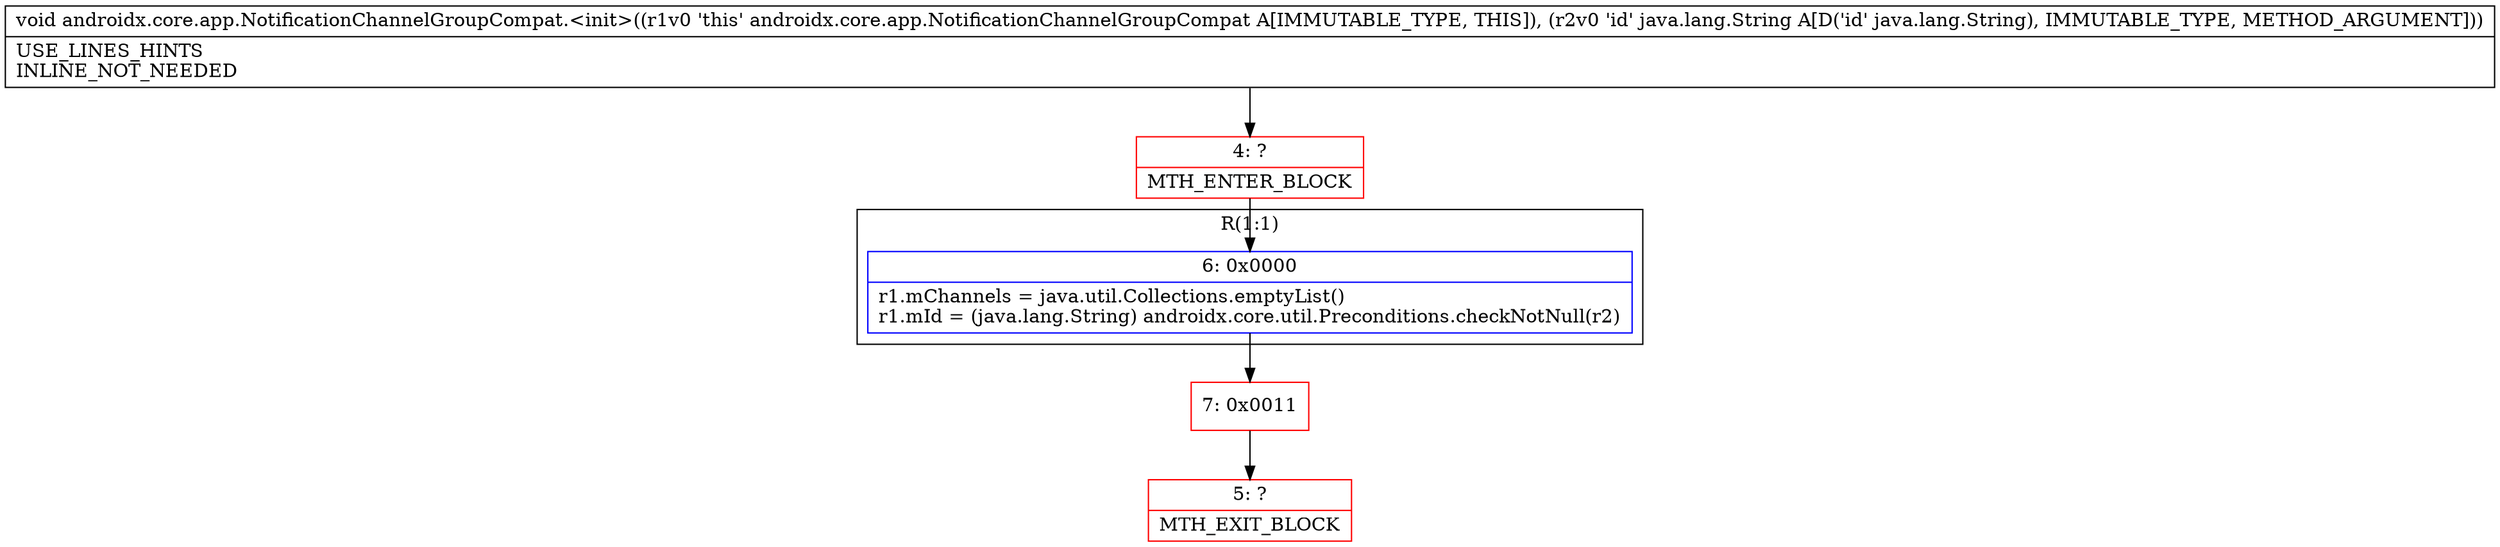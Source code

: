 digraph "CFG forandroidx.core.app.NotificationChannelGroupCompat.\<init\>(Ljava\/lang\/String;)V" {
subgraph cluster_Region_1321983329 {
label = "R(1:1)";
node [shape=record,color=blue];
Node_6 [shape=record,label="{6\:\ 0x0000|r1.mChannels = java.util.Collections.emptyList()\lr1.mId = (java.lang.String) androidx.core.util.Preconditions.checkNotNull(r2)\l}"];
}
Node_4 [shape=record,color=red,label="{4\:\ ?|MTH_ENTER_BLOCK\l}"];
Node_7 [shape=record,color=red,label="{7\:\ 0x0011}"];
Node_5 [shape=record,color=red,label="{5\:\ ?|MTH_EXIT_BLOCK\l}"];
MethodNode[shape=record,label="{void androidx.core.app.NotificationChannelGroupCompat.\<init\>((r1v0 'this' androidx.core.app.NotificationChannelGroupCompat A[IMMUTABLE_TYPE, THIS]), (r2v0 'id' java.lang.String A[D('id' java.lang.String), IMMUTABLE_TYPE, METHOD_ARGUMENT]))  | USE_LINES_HINTS\lINLINE_NOT_NEEDED\l}"];
MethodNode -> Node_4;Node_6 -> Node_7;
Node_4 -> Node_6;
Node_7 -> Node_5;
}


